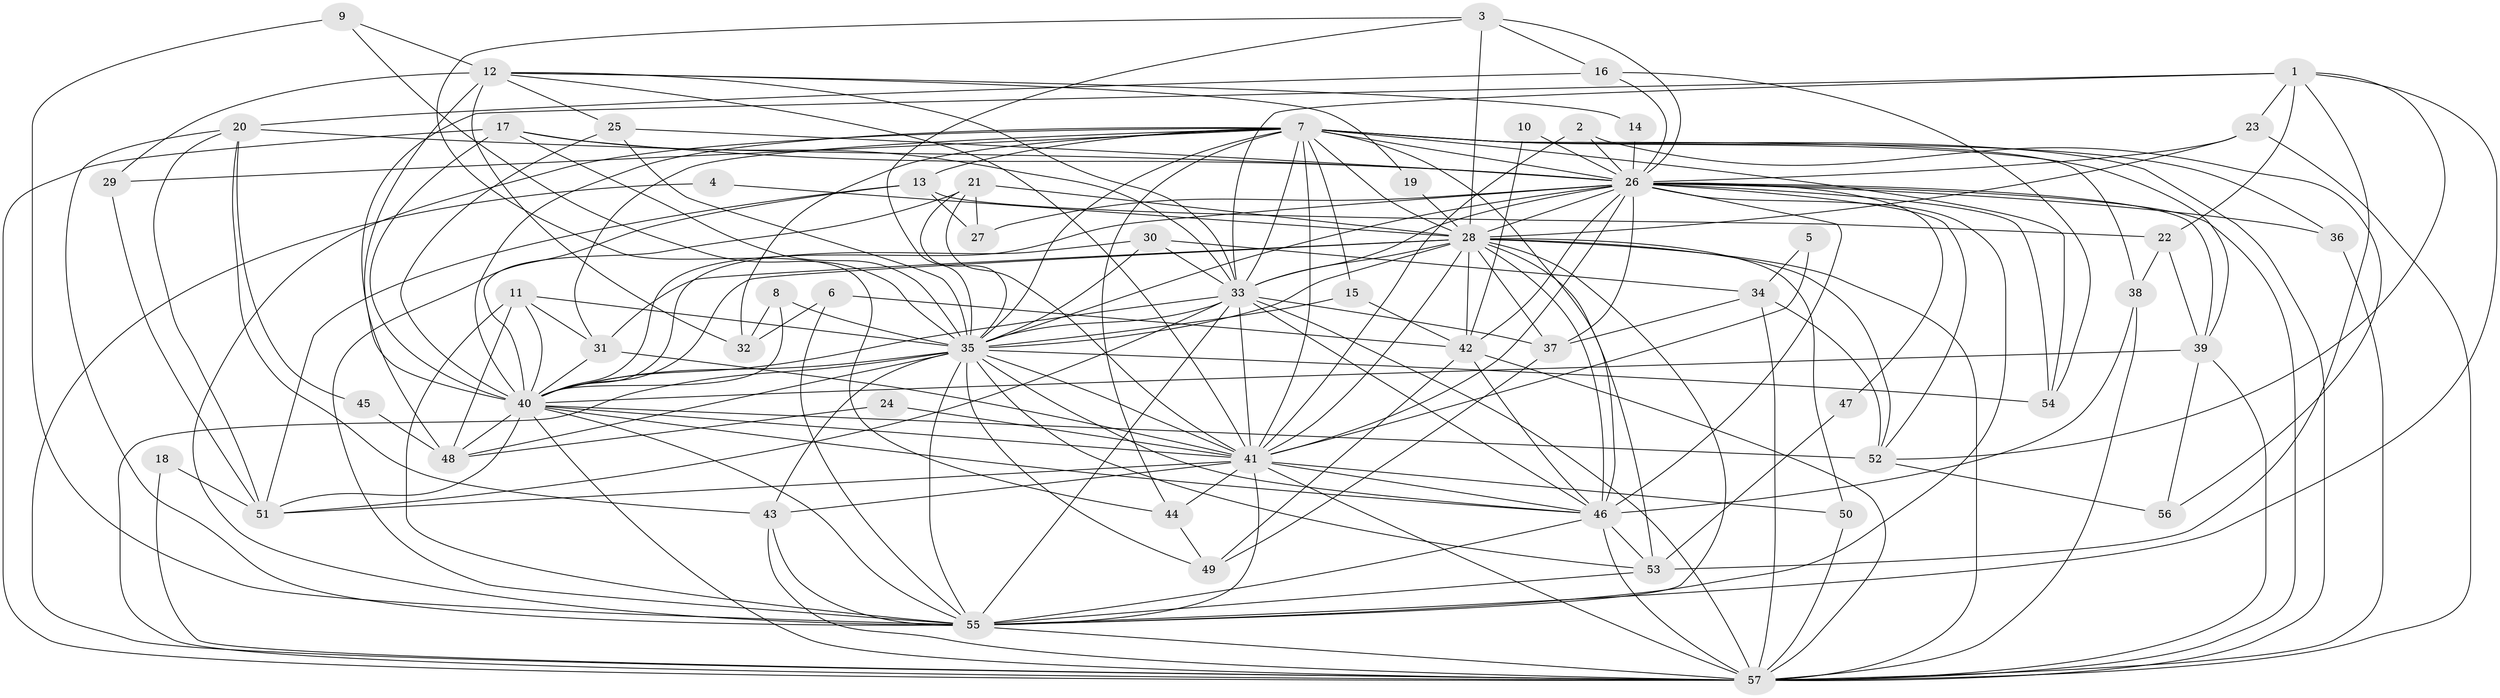 // original degree distribution, {32: 0.0070921985815602835, 25: 0.0070921985815602835, 22: 0.0070921985815602835, 24: 0.014184397163120567, 16: 0.0070921985815602835, 18: 0.0070921985815602835, 26: 0.0070921985815602835, 21: 0.0070921985815602835, 28: 0.0070921985815602835, 5: 0.07801418439716312, 6: 0.028368794326241134, 7: 0.0070921985815602835, 4: 0.06382978723404255, 3: 0.2198581560283688, 9: 0.0070921985815602835, 8: 0.0070921985815602835, 2: 0.5177304964539007}
// Generated by graph-tools (version 1.1) at 2025/36/03/04/25 23:36:23]
// undirected, 57 vertices, 193 edges
graph export_dot {
  node [color=gray90,style=filled];
  1;
  2;
  3;
  4;
  5;
  6;
  7;
  8;
  9;
  10;
  11;
  12;
  13;
  14;
  15;
  16;
  17;
  18;
  19;
  20;
  21;
  22;
  23;
  24;
  25;
  26;
  27;
  28;
  29;
  30;
  31;
  32;
  33;
  34;
  35;
  36;
  37;
  38;
  39;
  40;
  41;
  42;
  43;
  44;
  45;
  46;
  47;
  48;
  49;
  50;
  51;
  52;
  53;
  54;
  55;
  56;
  57;
  1 -- 22 [weight=1.0];
  1 -- 23 [weight=1.0];
  1 -- 33 [weight=1.0];
  1 -- 48 [weight=1.0];
  1 -- 52 [weight=1.0];
  1 -- 53 [weight=1.0];
  1 -- 55 [weight=1.0];
  2 -- 26 [weight=1.0];
  2 -- 41 [weight=1.0];
  2 -- 56 [weight=1.0];
  3 -- 16 [weight=1.0];
  3 -- 26 [weight=1.0];
  3 -- 28 [weight=1.0];
  3 -- 35 [weight=1.0];
  3 -- 44 [weight=1.0];
  4 -- 28 [weight=1.0];
  4 -- 57 [weight=1.0];
  5 -- 34 [weight=1.0];
  5 -- 41 [weight=1.0];
  6 -- 32 [weight=1.0];
  6 -- 42 [weight=1.0];
  6 -- 55 [weight=1.0];
  7 -- 13 [weight=1.0];
  7 -- 15 [weight=1.0];
  7 -- 26 [weight=1.0];
  7 -- 28 [weight=1.0];
  7 -- 29 [weight=1.0];
  7 -- 31 [weight=1.0];
  7 -- 32 [weight=1.0];
  7 -- 33 [weight=1.0];
  7 -- 35 [weight=2.0];
  7 -- 36 [weight=1.0];
  7 -- 38 [weight=1.0];
  7 -- 39 [weight=1.0];
  7 -- 40 [weight=2.0];
  7 -- 41 [weight=1.0];
  7 -- 44 [weight=1.0];
  7 -- 46 [weight=3.0];
  7 -- 54 [weight=1.0];
  7 -- 55 [weight=2.0];
  7 -- 57 [weight=1.0];
  8 -- 32 [weight=1.0];
  8 -- 35 [weight=1.0];
  8 -- 40 [weight=1.0];
  9 -- 12 [weight=1.0];
  9 -- 35 [weight=2.0];
  9 -- 55 [weight=1.0];
  10 -- 26 [weight=1.0];
  10 -- 42 [weight=1.0];
  11 -- 31 [weight=1.0];
  11 -- 35 [weight=1.0];
  11 -- 40 [weight=1.0];
  11 -- 48 [weight=1.0];
  11 -- 55 [weight=1.0];
  12 -- 14 [weight=1.0];
  12 -- 19 [weight=1.0];
  12 -- 25 [weight=1.0];
  12 -- 29 [weight=1.0];
  12 -- 32 [weight=2.0];
  12 -- 33 [weight=1.0];
  12 -- 40 [weight=1.0];
  12 -- 41 [weight=1.0];
  13 -- 22 [weight=1.0];
  13 -- 27 [weight=1.0];
  13 -- 51 [weight=1.0];
  13 -- 55 [weight=1.0];
  14 -- 26 [weight=1.0];
  15 -- 35 [weight=1.0];
  15 -- 42 [weight=1.0];
  16 -- 20 [weight=1.0];
  16 -- 26 [weight=1.0];
  16 -- 54 [weight=1.0];
  17 -- 26 [weight=1.0];
  17 -- 33 [weight=1.0];
  17 -- 35 [weight=1.0];
  17 -- 40 [weight=1.0];
  17 -- 57 [weight=1.0];
  18 -- 51 [weight=1.0];
  18 -- 57 [weight=1.0];
  19 -- 28 [weight=1.0];
  20 -- 26 [weight=2.0];
  20 -- 43 [weight=1.0];
  20 -- 45 [weight=1.0];
  20 -- 51 [weight=1.0];
  20 -- 55 [weight=1.0];
  21 -- 27 [weight=1.0];
  21 -- 28 [weight=1.0];
  21 -- 35 [weight=1.0];
  21 -- 40 [weight=1.0];
  21 -- 41 [weight=1.0];
  22 -- 38 [weight=2.0];
  22 -- 39 [weight=1.0];
  23 -- 26 [weight=1.0];
  23 -- 28 [weight=1.0];
  23 -- 57 [weight=1.0];
  24 -- 41 [weight=1.0];
  24 -- 48 [weight=1.0];
  25 -- 26 [weight=1.0];
  25 -- 35 [weight=1.0];
  25 -- 40 [weight=1.0];
  26 -- 27 [weight=1.0];
  26 -- 28 [weight=1.0];
  26 -- 33 [weight=1.0];
  26 -- 35 [weight=1.0];
  26 -- 36 [weight=1.0];
  26 -- 37 [weight=1.0];
  26 -- 39 [weight=1.0];
  26 -- 40 [weight=2.0];
  26 -- 41 [weight=1.0];
  26 -- 42 [weight=1.0];
  26 -- 46 [weight=2.0];
  26 -- 47 [weight=2.0];
  26 -- 52 [weight=1.0];
  26 -- 54 [weight=1.0];
  26 -- 55 [weight=3.0];
  26 -- 57 [weight=1.0];
  28 -- 31 [weight=1.0];
  28 -- 33 [weight=1.0];
  28 -- 35 [weight=1.0];
  28 -- 37 [weight=2.0];
  28 -- 40 [weight=1.0];
  28 -- 41 [weight=3.0];
  28 -- 42 [weight=1.0];
  28 -- 46 [weight=3.0];
  28 -- 50 [weight=1.0];
  28 -- 52 [weight=1.0];
  28 -- 53 [weight=1.0];
  28 -- 55 [weight=1.0];
  28 -- 57 [weight=2.0];
  29 -- 51 [weight=1.0];
  30 -- 33 [weight=1.0];
  30 -- 34 [weight=1.0];
  30 -- 35 [weight=1.0];
  30 -- 40 [weight=1.0];
  31 -- 40 [weight=1.0];
  31 -- 41 [weight=1.0];
  33 -- 35 [weight=1.0];
  33 -- 37 [weight=1.0];
  33 -- 40 [weight=1.0];
  33 -- 41 [weight=1.0];
  33 -- 46 [weight=1.0];
  33 -- 51 [weight=1.0];
  33 -- 55 [weight=2.0];
  33 -- 57 [weight=2.0];
  34 -- 37 [weight=1.0];
  34 -- 52 [weight=1.0];
  34 -- 57 [weight=1.0];
  35 -- 40 [weight=1.0];
  35 -- 41 [weight=2.0];
  35 -- 43 [weight=1.0];
  35 -- 46 [weight=1.0];
  35 -- 48 [weight=1.0];
  35 -- 49 [weight=1.0];
  35 -- 53 [weight=1.0];
  35 -- 54 [weight=1.0];
  35 -- 55 [weight=2.0];
  35 -- 57 [weight=2.0];
  36 -- 57 [weight=1.0];
  37 -- 49 [weight=1.0];
  38 -- 46 [weight=1.0];
  38 -- 57 [weight=1.0];
  39 -- 40 [weight=1.0];
  39 -- 56 [weight=1.0];
  39 -- 57 [weight=1.0];
  40 -- 41 [weight=1.0];
  40 -- 46 [weight=1.0];
  40 -- 48 [weight=1.0];
  40 -- 51 [weight=2.0];
  40 -- 52 [weight=1.0];
  40 -- 55 [weight=1.0];
  40 -- 57 [weight=1.0];
  41 -- 43 [weight=1.0];
  41 -- 44 [weight=1.0];
  41 -- 46 [weight=1.0];
  41 -- 50 [weight=1.0];
  41 -- 51 [weight=1.0];
  41 -- 55 [weight=1.0];
  41 -- 57 [weight=1.0];
  42 -- 46 [weight=1.0];
  42 -- 49 [weight=2.0];
  42 -- 57 [weight=1.0];
  43 -- 55 [weight=1.0];
  43 -- 57 [weight=1.0];
  44 -- 49 [weight=1.0];
  45 -- 48 [weight=1.0];
  46 -- 53 [weight=1.0];
  46 -- 55 [weight=1.0];
  46 -- 57 [weight=2.0];
  47 -- 53 [weight=2.0];
  50 -- 57 [weight=1.0];
  52 -- 56 [weight=1.0];
  53 -- 55 [weight=1.0];
  55 -- 57 [weight=1.0];
}
